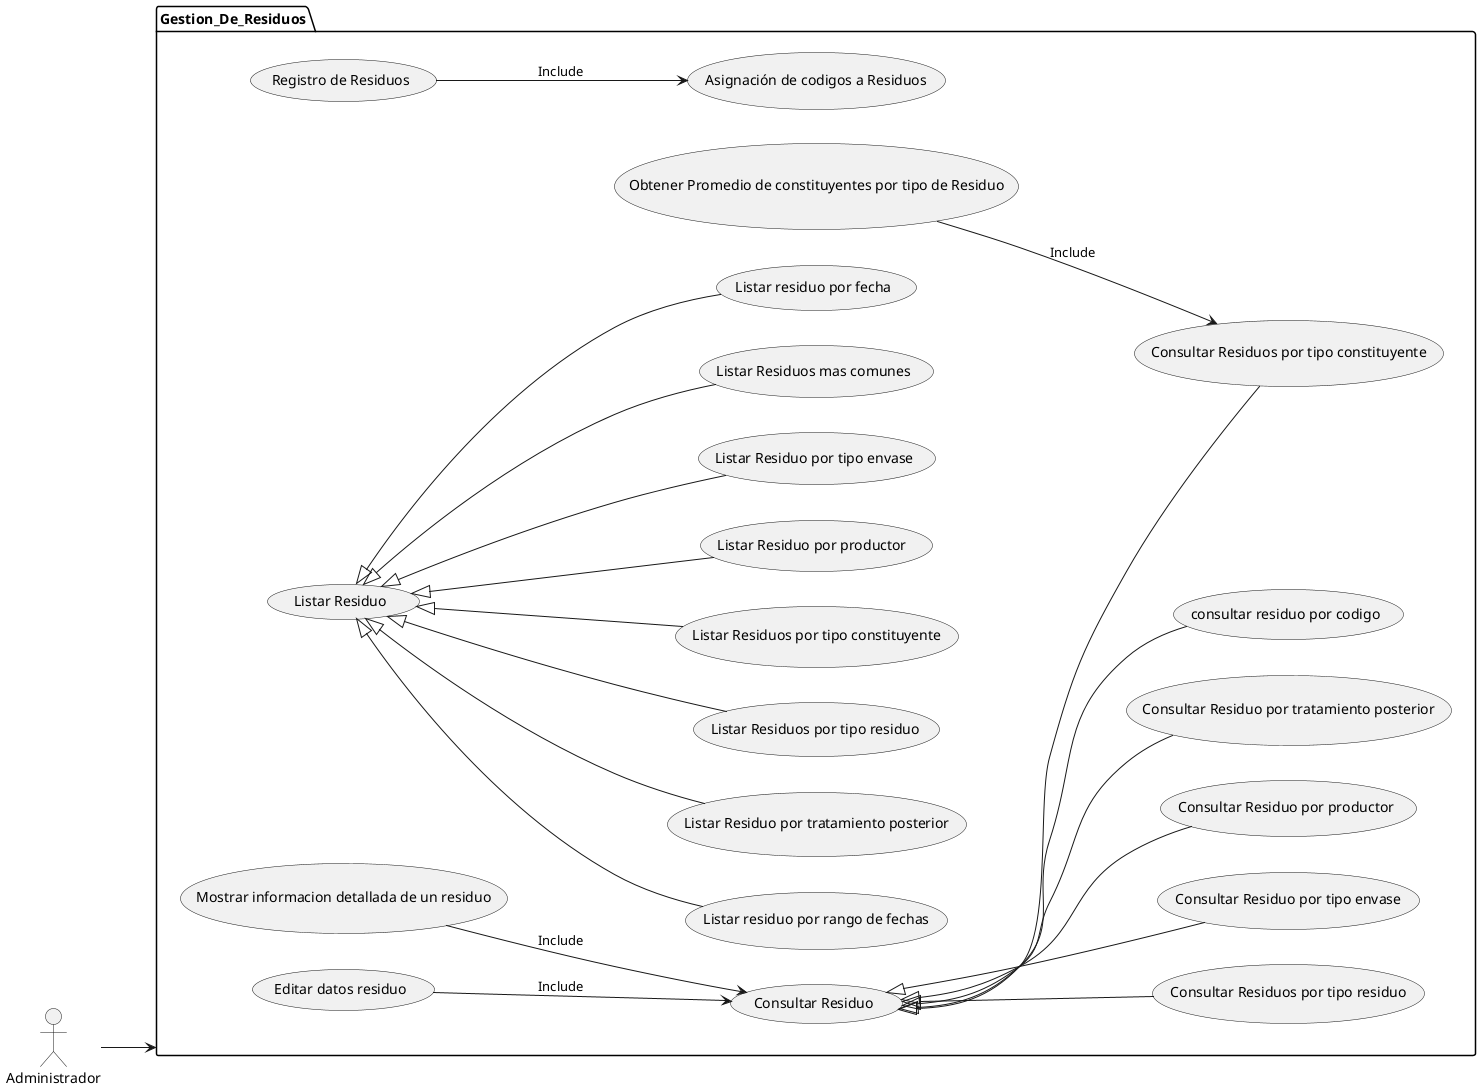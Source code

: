 @startuml
left to right direction

actor Administrador as admin

package Gestion_De_Residuos{
    (Registro de Residuos) as CU1
    (Asignación de codigos a Residuos) as CU2
    (Consultar Residuo) as CU3
    (consultar residuo por codigo) as CU4 
    (Consultar Residuos por tipo residuo)  as CU5
    (Consultar Residuos por tipo constituyente)  as CU6
    (Consultar Residuo por tipo envase)  as CU7
    (Consultar Residuo por productor )  as CU8
    (Consultar Residuo por tratamiento posterior)  as CU20

    (Editar datos residuo) as CU9
    (Listar Residuo) as CU10
    (Listar Residuos por tipo residuo)  as CU11
    (Listar Residuos por tipo constituyente)  as CU12
    (Listar Residuo por tipo envase)  as CU13
    (Listar Residuo por productor )  as CU14
    (Listar Residuos mas comunes) as CU15
    (Listar residuo por fecha) as CU16    
    (Listar residuo por rango de fechas) as CU17
    (Listar Residuo por tratamiento posterior)  as CU18

    (Obtener Promedio de constituyentes por tipo de Residuo) as CU19

    (Mostrar informacion detallada de un residuo) as CU21

   
    CU1 --> CU2 : Include
    CU3 <|-- CU4
    CU3 <|-- CU5
    CU3 <|-- CU6
    CU3 <|-- CU7
    CU3 <|-- CU8    
    CU3 <|-- CU20

    CU9 --> CU3 : Include
    CU10 <|-- CU11
    CU10 <|-- CU12
    CU10 <|-- CU13
    CU10 <|-- CU14
    CU10 <|-- CU15    
    CU10 <|-- CU16
    CU10 <|-- CU17
    CU10 <|-- CU18   
    CU19  --> CU6 : Include
    CU21 --> CU3 : Include
    admin --> Gestion_De_Residuos
}
@enduml